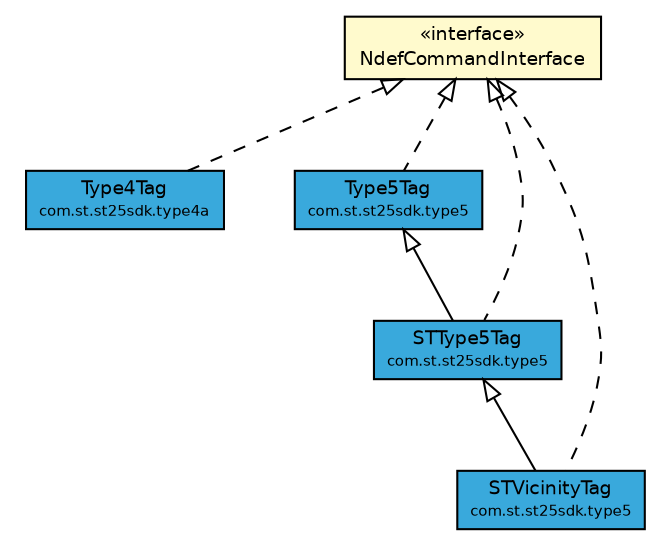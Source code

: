 #!/usr/local/bin/dot
#
# Class diagram 
# Generated by UMLGraph version R5_7_2-3-gee82a7 (http://www.umlgraph.org/)
#

digraph G {
	edge [fontname="Helvetica",fontsize=10,labelfontname="Helvetica",labelfontsize=10];
	node [fontname="Helvetica",fontsize=10,shape=plaintext];
	nodesep=0.25;
	ranksep=0.5;
	// com.st.st25sdk.command.NdefCommandInterface
	c12147 [label=<<table title="com.st.st25sdk.command.NdefCommandInterface" border="0" cellborder="1" cellspacing="0" cellpadding="2" port="p" bgcolor="lemonChiffon" href="./NdefCommandInterface.html">
		<tr><td><table border="0" cellspacing="0" cellpadding="1">
<tr><td align="center" balign="center"> &#171;interface&#187; </td></tr>
<tr><td align="center" balign="center"> NdefCommandInterface </td></tr>
		</table></td></tr>
		</table>>, URL="./NdefCommandInterface.html", fontname="Helvetica", fontcolor="black", fontsize=9.0];
	// com.st.st25sdk.type4a.Type4Tag
	c12205 [label=<<table title="com.st.st25sdk.type4a.Type4Tag" border="0" cellborder="1" cellspacing="0" cellpadding="2" port="p" bgcolor="#39a9dc" href="../type4a/Type4Tag.html">
		<tr><td><table border="0" cellspacing="0" cellpadding="1">
<tr><td align="center" balign="center"> Type4Tag </td></tr>
<tr><td align="center" balign="center"><font point-size="7.0"> com.st.st25sdk.type4a </font></td></tr>
		</table></td></tr>
		</table>>, URL="../type4a/Type4Tag.html", fontname="Helvetica", fontcolor="black", fontsize=9.0];
	// com.st.st25sdk.type5.Type5Tag
	c12230 [label=<<table title="com.st.st25sdk.type5.Type5Tag" border="0" cellborder="1" cellspacing="0" cellpadding="2" port="p" bgcolor="#39a9dc" href="../type5/Type5Tag.html">
		<tr><td><table border="0" cellspacing="0" cellpadding="1">
<tr><td align="center" balign="center"> Type5Tag </td></tr>
<tr><td align="center" balign="center"><font point-size="7.0"> com.st.st25sdk.type5 </font></td></tr>
		</table></td></tr>
		</table>>, URL="../type5/Type5Tag.html", fontname="Helvetica", fontcolor="black", fontsize=9.0];
	// com.st.st25sdk.type5.STType5Tag
	c12231 [label=<<table title="com.st.st25sdk.type5.STType5Tag" border="0" cellborder="1" cellspacing="0" cellpadding="2" port="p" bgcolor="#39a9dc" href="../type5/STType5Tag.html">
		<tr><td><table border="0" cellspacing="0" cellpadding="1">
<tr><td align="center" balign="center"> STType5Tag </td></tr>
<tr><td align="center" balign="center"><font point-size="7.0"> com.st.st25sdk.type5 </font></td></tr>
		</table></td></tr>
		</table>>, URL="../type5/STType5Tag.html", fontname="Helvetica", fontcolor="black", fontsize=9.0];
	// com.st.st25sdk.type5.STVicinityTag
	c12254 [label=<<table title="com.st.st25sdk.type5.STVicinityTag" border="0" cellborder="1" cellspacing="0" cellpadding="2" port="p" bgcolor="#39a9dc" href="../type5/STVicinityTag.html">
		<tr><td><table border="0" cellspacing="0" cellpadding="1">
<tr><td align="center" balign="center"> STVicinityTag </td></tr>
<tr><td align="center" balign="center"><font point-size="7.0"> com.st.st25sdk.type5 </font></td></tr>
		</table></td></tr>
		</table>>, URL="../type5/STVicinityTag.html", fontname="Helvetica", fontcolor="black", fontsize=9.0];
	//com.st.st25sdk.type4a.Type4Tag implements com.st.st25sdk.command.NdefCommandInterface
	c12147:p -> c12205:p [dir=back,arrowtail=empty,style=dashed];
	//com.st.st25sdk.type5.Type5Tag implements com.st.st25sdk.command.NdefCommandInterface
	c12147:p -> c12230:p [dir=back,arrowtail=empty,style=dashed];
	//com.st.st25sdk.type5.STType5Tag extends com.st.st25sdk.type5.Type5Tag
	c12230:p -> c12231:p [dir=back,arrowtail=empty];
	//com.st.st25sdk.type5.STType5Tag implements com.st.st25sdk.command.NdefCommandInterface
	c12147:p -> c12231:p [dir=back,arrowtail=empty,style=dashed];
	//com.st.st25sdk.type5.STVicinityTag extends com.st.st25sdk.type5.STType5Tag
	c12231:p -> c12254:p [dir=back,arrowtail=empty];
	//com.st.st25sdk.type5.STVicinityTag implements com.st.st25sdk.command.NdefCommandInterface
	c12147:p -> c12254:p [dir=back,arrowtail=empty,style=dashed];
}

